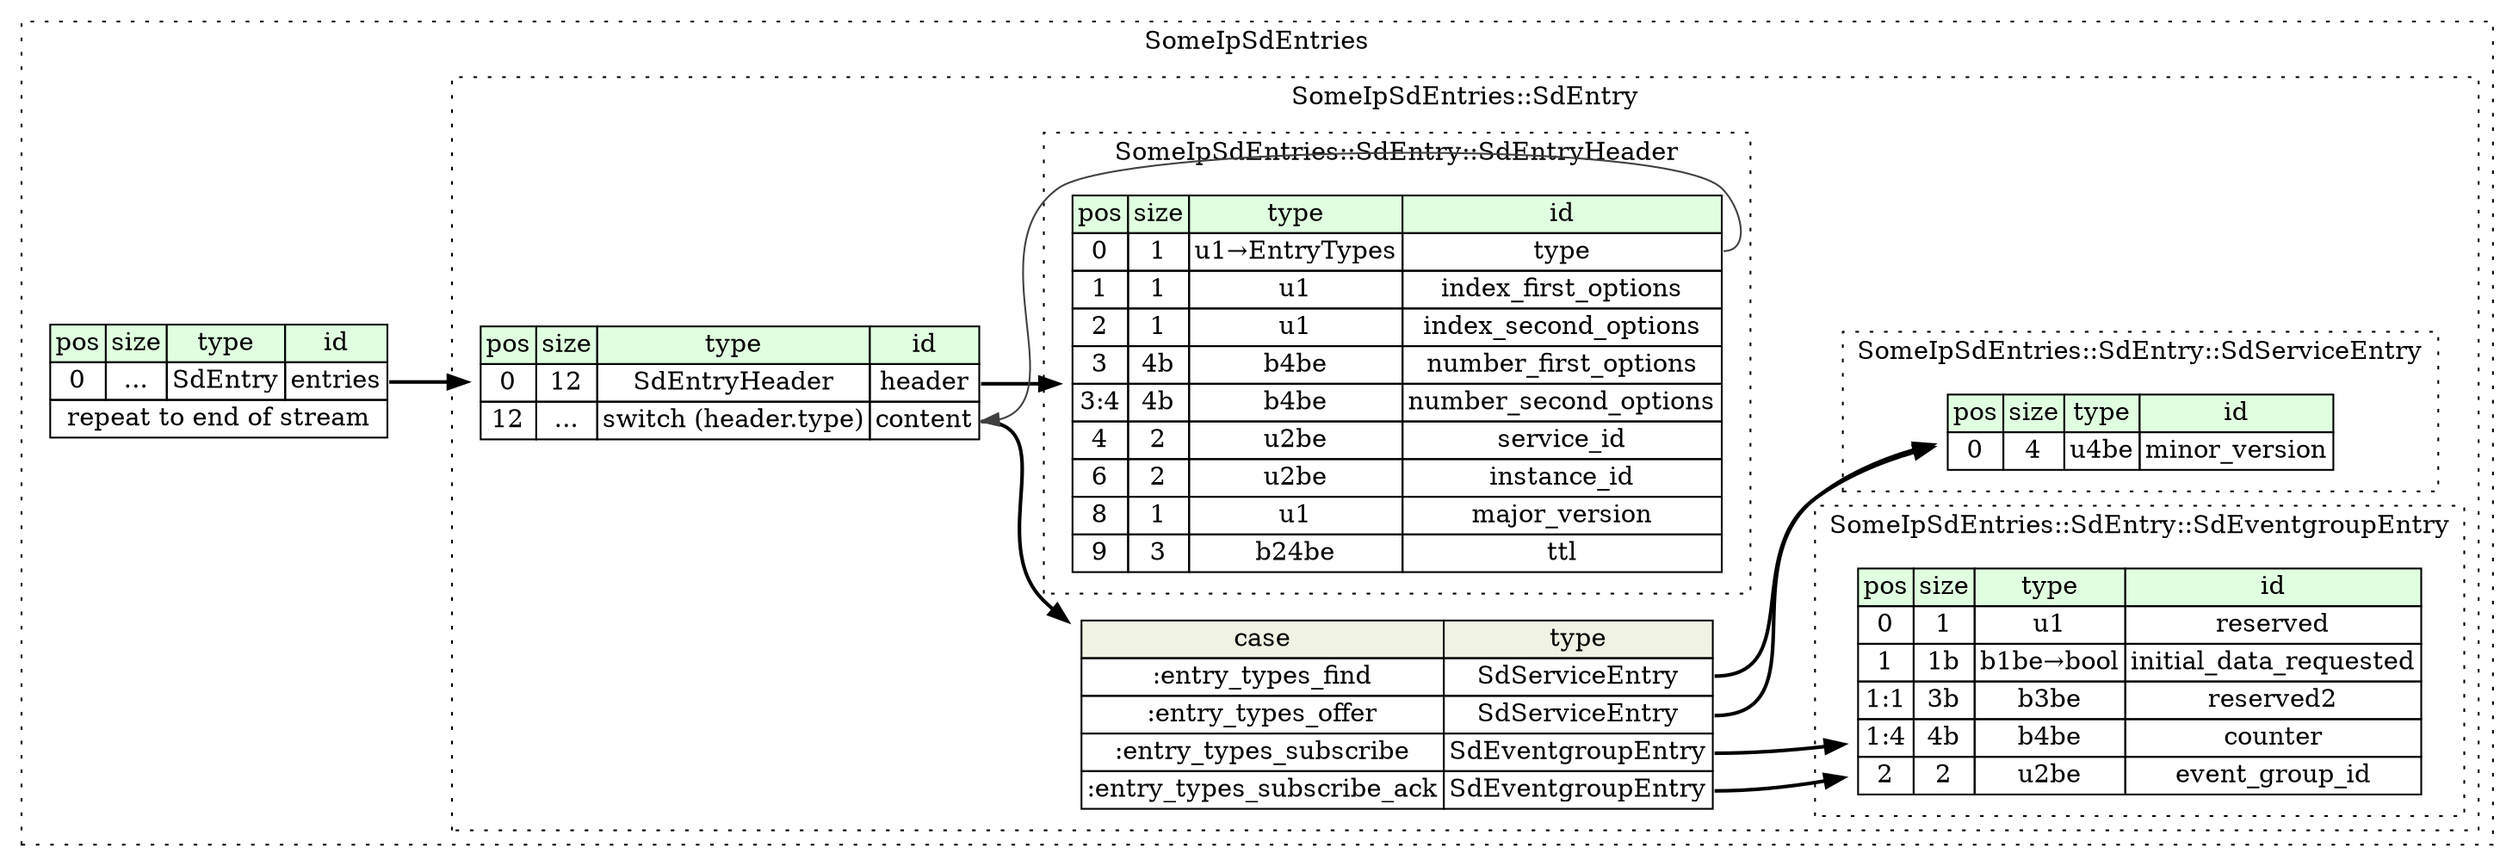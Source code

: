 digraph {
	rankdir=LR;
	node [shape=plaintext];
	subgraph cluster__some_ip_sd_entries {
		label="SomeIpSdEntries";
		graph[style=dotted];

		some_ip_sd_entries__seq [label=<<TABLE BORDER="0" CELLBORDER="1" CELLSPACING="0">
			<TR><TD BGCOLOR="#E0FFE0">pos</TD><TD BGCOLOR="#E0FFE0">size</TD><TD BGCOLOR="#E0FFE0">type</TD><TD BGCOLOR="#E0FFE0">id</TD></TR>
			<TR><TD PORT="entries_pos">0</TD><TD PORT="entries_size">...</TD><TD>SdEntry</TD><TD PORT="entries_type">entries</TD></TR>
			<TR><TD COLSPAN="4" PORT="entries__repeat">repeat to end of stream</TD></TR>
		</TABLE>>];
		subgraph cluster__sd_entry {
			label="SomeIpSdEntries::SdEntry";
			graph[style=dotted];

			sd_entry__seq [label=<<TABLE BORDER="0" CELLBORDER="1" CELLSPACING="0">
				<TR><TD BGCOLOR="#E0FFE0">pos</TD><TD BGCOLOR="#E0FFE0">size</TD><TD BGCOLOR="#E0FFE0">type</TD><TD BGCOLOR="#E0FFE0">id</TD></TR>
				<TR><TD PORT="header_pos">0</TD><TD PORT="header_size">12</TD><TD>SdEntryHeader</TD><TD PORT="header_type">header</TD></TR>
				<TR><TD PORT="content_pos">12</TD><TD PORT="content_size">...</TD><TD>switch (header.type)</TD><TD PORT="content_type">content</TD></TR>
			</TABLE>>];
sd_entry__seq_content_switch [label=<<TABLE BORDER="0" CELLBORDER="1" CELLSPACING="0">
	<TR><TD BGCOLOR="#F0F2E4">case</TD><TD BGCOLOR="#F0F2E4">type</TD></TR>
	<TR><TD>:entry_types_find</TD><TD PORT="case0">SdServiceEntry</TD></TR>
	<TR><TD>:entry_types_offer</TD><TD PORT="case1">SdServiceEntry</TD></TR>
	<TR><TD>:entry_types_subscribe</TD><TD PORT="case2">SdEventgroupEntry</TD></TR>
	<TR><TD>:entry_types_subscribe_ack</TD><TD PORT="case3">SdEventgroupEntry</TD></TR>
</TABLE>>];
			subgraph cluster__sd_entry_header {
				label="SomeIpSdEntries::SdEntry::SdEntryHeader";
				graph[style=dotted];

				sd_entry_header__seq [label=<<TABLE BORDER="0" CELLBORDER="1" CELLSPACING="0">
					<TR><TD BGCOLOR="#E0FFE0">pos</TD><TD BGCOLOR="#E0FFE0">size</TD><TD BGCOLOR="#E0FFE0">type</TD><TD BGCOLOR="#E0FFE0">id</TD></TR>
					<TR><TD PORT="type_pos">0</TD><TD PORT="type_size">1</TD><TD>u1→EntryTypes</TD><TD PORT="type_type">type</TD></TR>
					<TR><TD PORT="index_first_options_pos">1</TD><TD PORT="index_first_options_size">1</TD><TD>u1</TD><TD PORT="index_first_options_type">index_first_options</TD></TR>
					<TR><TD PORT="index_second_options_pos">2</TD><TD PORT="index_second_options_size">1</TD><TD>u1</TD><TD PORT="index_second_options_type">index_second_options</TD></TR>
					<TR><TD PORT="number_first_options_pos">3</TD><TD PORT="number_first_options_size">4b</TD><TD>b4be</TD><TD PORT="number_first_options_type">number_first_options</TD></TR>
					<TR><TD PORT="number_second_options_pos">3:4</TD><TD PORT="number_second_options_size">4b</TD><TD>b4be</TD><TD PORT="number_second_options_type">number_second_options</TD></TR>
					<TR><TD PORT="service_id_pos">4</TD><TD PORT="service_id_size">2</TD><TD>u2be</TD><TD PORT="service_id_type">service_id</TD></TR>
					<TR><TD PORT="instance_id_pos">6</TD><TD PORT="instance_id_size">2</TD><TD>u2be</TD><TD PORT="instance_id_type">instance_id</TD></TR>
					<TR><TD PORT="major_version_pos">8</TD><TD PORT="major_version_size">1</TD><TD>u1</TD><TD PORT="major_version_type">major_version</TD></TR>
					<TR><TD PORT="ttl_pos">9</TD><TD PORT="ttl_size">3</TD><TD>b24be</TD><TD PORT="ttl_type">ttl</TD></TR>
				</TABLE>>];
			}
			subgraph cluster__sd_eventgroup_entry {
				label="SomeIpSdEntries::SdEntry::SdEventgroupEntry";
				graph[style=dotted];

				sd_eventgroup_entry__seq [label=<<TABLE BORDER="0" CELLBORDER="1" CELLSPACING="0">
					<TR><TD BGCOLOR="#E0FFE0">pos</TD><TD BGCOLOR="#E0FFE0">size</TD><TD BGCOLOR="#E0FFE0">type</TD><TD BGCOLOR="#E0FFE0">id</TD></TR>
					<TR><TD PORT="reserved_pos">0</TD><TD PORT="reserved_size">1</TD><TD>u1</TD><TD PORT="reserved_type">reserved</TD></TR>
					<TR><TD PORT="initial_data_requested_pos">1</TD><TD PORT="initial_data_requested_size">1b</TD><TD>b1be→bool</TD><TD PORT="initial_data_requested_type">initial_data_requested</TD></TR>
					<TR><TD PORT="reserved2_pos">1:1</TD><TD PORT="reserved2_size">3b</TD><TD>b3be</TD><TD PORT="reserved2_type">reserved2</TD></TR>
					<TR><TD PORT="counter_pos">1:4</TD><TD PORT="counter_size">4b</TD><TD>b4be</TD><TD PORT="counter_type">counter</TD></TR>
					<TR><TD PORT="event_group_id_pos">2</TD><TD PORT="event_group_id_size">2</TD><TD>u2be</TD><TD PORT="event_group_id_type">event_group_id</TD></TR>
				</TABLE>>];
			}
			subgraph cluster__sd_service_entry {
				label="SomeIpSdEntries::SdEntry::SdServiceEntry";
				graph[style=dotted];

				sd_service_entry__seq [label=<<TABLE BORDER="0" CELLBORDER="1" CELLSPACING="0">
					<TR><TD BGCOLOR="#E0FFE0">pos</TD><TD BGCOLOR="#E0FFE0">size</TD><TD BGCOLOR="#E0FFE0">type</TD><TD BGCOLOR="#E0FFE0">id</TD></TR>
					<TR><TD PORT="minor_version_pos">0</TD><TD PORT="minor_version_size">4</TD><TD>u4be</TD><TD PORT="minor_version_type">minor_version</TD></TR>
				</TABLE>>];
			}
		}
	}
	some_ip_sd_entries__seq:entries_type -> sd_entry__seq [style=bold];
	sd_entry__seq:header_type -> sd_entry_header__seq [style=bold];
	sd_entry__seq:content_type -> sd_entry__seq_content_switch [style=bold];
	sd_entry__seq_content_switch:case0 -> sd_service_entry__seq [style=bold];
	sd_entry__seq_content_switch:case1 -> sd_service_entry__seq [style=bold];
	sd_entry__seq_content_switch:case2 -> sd_eventgroup_entry__seq [style=bold];
	sd_entry__seq_content_switch:case3 -> sd_eventgroup_entry__seq [style=bold];
	sd_entry_header__seq:type_type -> sd_entry__seq:content_type [color="#404040"];
}
